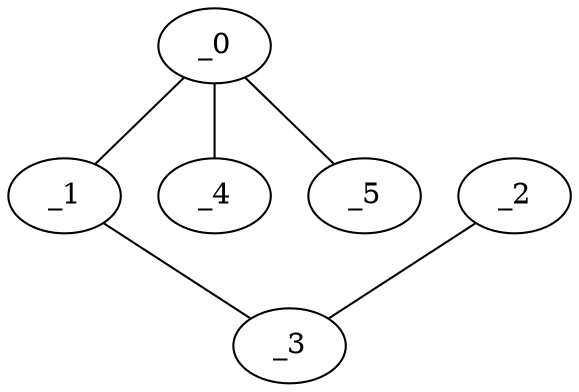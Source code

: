 graph FP1_0140 {
	_0	 [x="0.74",
		y="2.78"];
	_1	 [x="0.848717",
		y="1.03467"];
	_0 -- _1;
	_4	 [x="2.02117",
		y="2.86501"];
	_0 -- _4;
	_5	 [x="0.990208",
		y="0.693252"];
	_0 -- _5;
	_3	 [x="1.1407",
		y="2.21231"];
	_1 -- _3;
	_2	 [x="1.0085",
		y="1.39108"];
	_2 -- _3;
}
